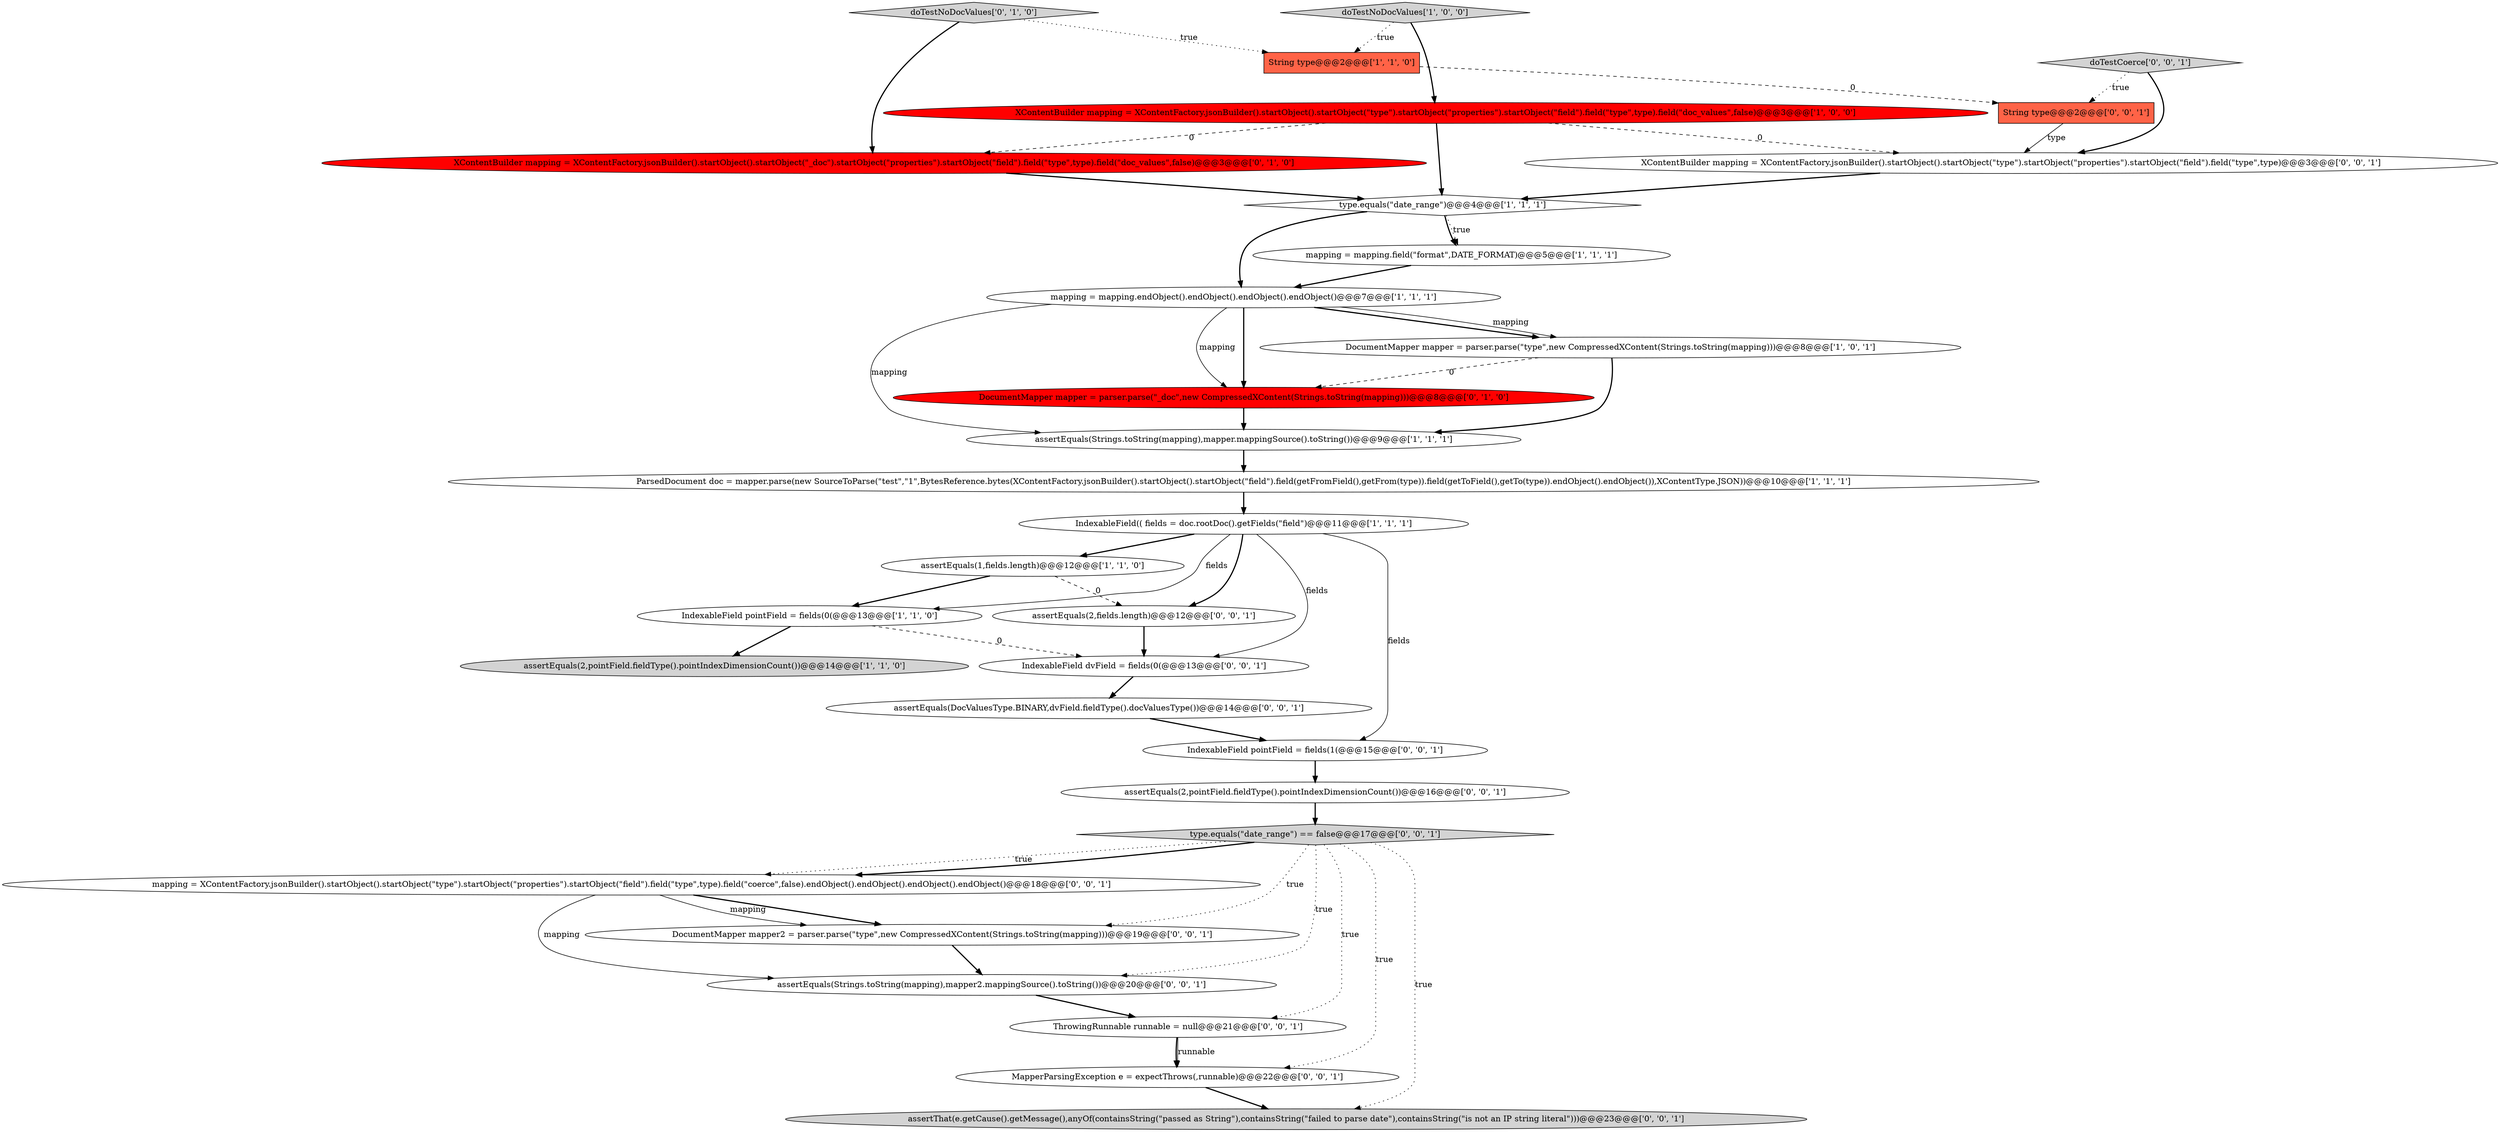 digraph {
6 [style = filled, label = "mapping = mapping.endObject().endObject().endObject().endObject()@@@7@@@['1', '1', '1']", fillcolor = white, shape = ellipse image = "AAA0AAABBB1BBB"];
2 [style = filled, label = "type.equals(\"date_range\")@@@4@@@['1', '1', '1']", fillcolor = white, shape = diamond image = "AAA0AAABBB1BBB"];
0 [style = filled, label = "assertEquals(1,fields.length)@@@12@@@['1', '1', '0']", fillcolor = white, shape = ellipse image = "AAA0AAABBB1BBB"];
20 [style = filled, label = "String type@@@2@@@['0', '0', '1']", fillcolor = tomato, shape = box image = "AAA0AAABBB3BBB"];
12 [style = filled, label = "IndexableField pointField = fields(0(@@@13@@@['1', '1', '0']", fillcolor = white, shape = ellipse image = "AAA0AAABBB1BBB"];
23 [style = filled, label = "assertThat(e.getCause().getMessage(),anyOf(containsString(\"passed as String\"),containsString(\"failed to parse date\"),containsString(\"is not an IP string literal\")))@@@23@@@['0', '0', '1']", fillcolor = lightgray, shape = ellipse image = "AAA0AAABBB3BBB"];
15 [style = filled, label = "doTestNoDocValues['0', '1', '0']", fillcolor = lightgray, shape = diamond image = "AAA0AAABBB2BBB"];
14 [style = filled, label = "DocumentMapper mapper = parser.parse(\"_doc\",new CompressedXContent(Strings.toString(mapping)))@@@8@@@['0', '1', '0']", fillcolor = red, shape = ellipse image = "AAA1AAABBB2BBB"];
5 [style = filled, label = "DocumentMapper mapper = parser.parse(\"type\",new CompressedXContent(Strings.toString(mapping)))@@@8@@@['1', '0', '1']", fillcolor = white, shape = ellipse image = "AAA0AAABBB1BBB"];
10 [style = filled, label = "ParsedDocument doc = mapper.parse(new SourceToParse(\"test\",\"1\",BytesReference.bytes(XContentFactory.jsonBuilder().startObject().startObject(\"field\").field(getFromField(),getFrom(type)).field(getToField(),getTo(type)).endObject().endObject()),XContentType.JSON))@@@10@@@['1', '1', '1']", fillcolor = white, shape = ellipse image = "AAA0AAABBB1BBB"];
24 [style = filled, label = "DocumentMapper mapper2 = parser.parse(\"type\",new CompressedXContent(Strings.toString(mapping)))@@@19@@@['0', '0', '1']", fillcolor = white, shape = ellipse image = "AAA0AAABBB3BBB"];
22 [style = filled, label = "IndexableField pointField = fields(1(@@@15@@@['0', '0', '1']", fillcolor = white, shape = ellipse image = "AAA0AAABBB3BBB"];
26 [style = filled, label = "ThrowingRunnable runnable = null@@@21@@@['0', '0', '1']", fillcolor = white, shape = ellipse image = "AAA0AAABBB3BBB"];
27 [style = filled, label = "MapperParsingException e = expectThrows(,runnable)@@@22@@@['0', '0', '1']", fillcolor = white, shape = ellipse image = "AAA0AAABBB3BBB"];
1 [style = filled, label = "mapping = mapping.field(\"format\",DATE_FORMAT)@@@5@@@['1', '1', '1']", fillcolor = white, shape = ellipse image = "AAA0AAABBB1BBB"];
21 [style = filled, label = "IndexableField dvField = fields(0(@@@13@@@['0', '0', '1']", fillcolor = white, shape = ellipse image = "AAA0AAABBB3BBB"];
18 [style = filled, label = "assertEquals(2,pointField.fieldType().pointIndexDimensionCount())@@@16@@@['0', '0', '1']", fillcolor = white, shape = ellipse image = "AAA0AAABBB3BBB"];
7 [style = filled, label = "String type@@@2@@@['1', '1', '0']", fillcolor = tomato, shape = box image = "AAA0AAABBB1BBB"];
16 [style = filled, label = "assertEquals(Strings.toString(mapping),mapper2.mappingSource().toString())@@@20@@@['0', '0', '1']", fillcolor = white, shape = ellipse image = "AAA0AAABBB3BBB"];
13 [style = filled, label = "XContentBuilder mapping = XContentFactory.jsonBuilder().startObject().startObject(\"_doc\").startObject(\"properties\").startObject(\"field\").field(\"type\",type).field(\"doc_values\",false)@@@3@@@['0', '1', '0']", fillcolor = red, shape = ellipse image = "AAA1AAABBB2BBB"];
17 [style = filled, label = "doTestCoerce['0', '0', '1']", fillcolor = lightgray, shape = diamond image = "AAA0AAABBB3BBB"];
29 [style = filled, label = "XContentBuilder mapping = XContentFactory.jsonBuilder().startObject().startObject(\"type\").startObject(\"properties\").startObject(\"field\").field(\"type\",type)@@@3@@@['0', '0', '1']", fillcolor = white, shape = ellipse image = "AAA0AAABBB3BBB"];
19 [style = filled, label = "assertEquals(DocValuesType.BINARY,dvField.fieldType().docValuesType())@@@14@@@['0', '0', '1']", fillcolor = white, shape = ellipse image = "AAA0AAABBB3BBB"];
3 [style = filled, label = "assertEquals(Strings.toString(mapping),mapper.mappingSource().toString())@@@9@@@['1', '1', '1']", fillcolor = white, shape = ellipse image = "AAA0AAABBB1BBB"];
30 [style = filled, label = "assertEquals(2,fields.length)@@@12@@@['0', '0', '1']", fillcolor = white, shape = ellipse image = "AAA0AAABBB3BBB"];
9 [style = filled, label = "doTestNoDocValues['1', '0', '0']", fillcolor = lightgray, shape = diamond image = "AAA0AAABBB1BBB"];
4 [style = filled, label = "IndexableField(( fields = doc.rootDoc().getFields(\"field\")@@@11@@@['1', '1', '1']", fillcolor = white, shape = ellipse image = "AAA0AAABBB1BBB"];
8 [style = filled, label = "assertEquals(2,pointField.fieldType().pointIndexDimensionCount())@@@14@@@['1', '1', '0']", fillcolor = lightgray, shape = ellipse image = "AAA0AAABBB1BBB"];
25 [style = filled, label = "mapping = XContentFactory.jsonBuilder().startObject().startObject(\"type\").startObject(\"properties\").startObject(\"field\").field(\"type\",type).field(\"coerce\",false).endObject().endObject().endObject().endObject()@@@18@@@['0', '0', '1']", fillcolor = white, shape = ellipse image = "AAA0AAABBB3BBB"];
28 [style = filled, label = "type.equals(\"date_range\") == false@@@17@@@['0', '0', '1']", fillcolor = lightgray, shape = diamond image = "AAA0AAABBB3BBB"];
11 [style = filled, label = "XContentBuilder mapping = XContentFactory.jsonBuilder().startObject().startObject(\"type\").startObject(\"properties\").startObject(\"field\").field(\"type\",type).field(\"doc_values\",false)@@@3@@@['1', '0', '0']", fillcolor = red, shape = ellipse image = "AAA1AAABBB1BBB"];
17->20 [style = dotted, label="true"];
5->3 [style = bold, label=""];
14->3 [style = bold, label=""];
4->21 [style = solid, label="fields"];
15->13 [style = bold, label=""];
5->14 [style = dashed, label="0"];
9->11 [style = bold, label=""];
21->19 [style = bold, label=""];
2->6 [style = bold, label=""];
2->1 [style = bold, label=""];
4->12 [style = solid, label="fields"];
0->12 [style = bold, label=""];
28->25 [style = dotted, label="true"];
6->3 [style = solid, label="mapping"];
16->26 [style = bold, label=""];
28->16 [style = dotted, label="true"];
11->29 [style = dashed, label="0"];
7->20 [style = dashed, label="0"];
6->14 [style = solid, label="mapping"];
15->7 [style = dotted, label="true"];
18->28 [style = bold, label=""];
11->2 [style = bold, label=""];
12->21 [style = dashed, label="0"];
4->0 [style = bold, label=""];
6->14 [style = bold, label=""];
4->22 [style = solid, label="fields"];
3->10 [style = bold, label=""];
25->24 [style = bold, label=""];
6->5 [style = bold, label=""];
24->16 [style = bold, label=""];
30->21 [style = bold, label=""];
29->2 [style = bold, label=""];
1->6 [style = bold, label=""];
22->18 [style = bold, label=""];
26->27 [style = bold, label=""];
28->24 [style = dotted, label="true"];
4->30 [style = bold, label=""];
6->5 [style = solid, label="mapping"];
25->24 [style = solid, label="mapping"];
11->13 [style = dashed, label="0"];
20->29 [style = solid, label="type"];
2->1 [style = dotted, label="true"];
12->8 [style = bold, label=""];
28->26 [style = dotted, label="true"];
25->16 [style = solid, label="mapping"];
0->30 [style = dashed, label="0"];
10->4 [style = bold, label=""];
28->25 [style = bold, label=""];
28->23 [style = dotted, label="true"];
26->27 [style = solid, label="runnable"];
27->23 [style = bold, label=""];
28->27 [style = dotted, label="true"];
9->7 [style = dotted, label="true"];
17->29 [style = bold, label=""];
19->22 [style = bold, label=""];
13->2 [style = bold, label=""];
}
